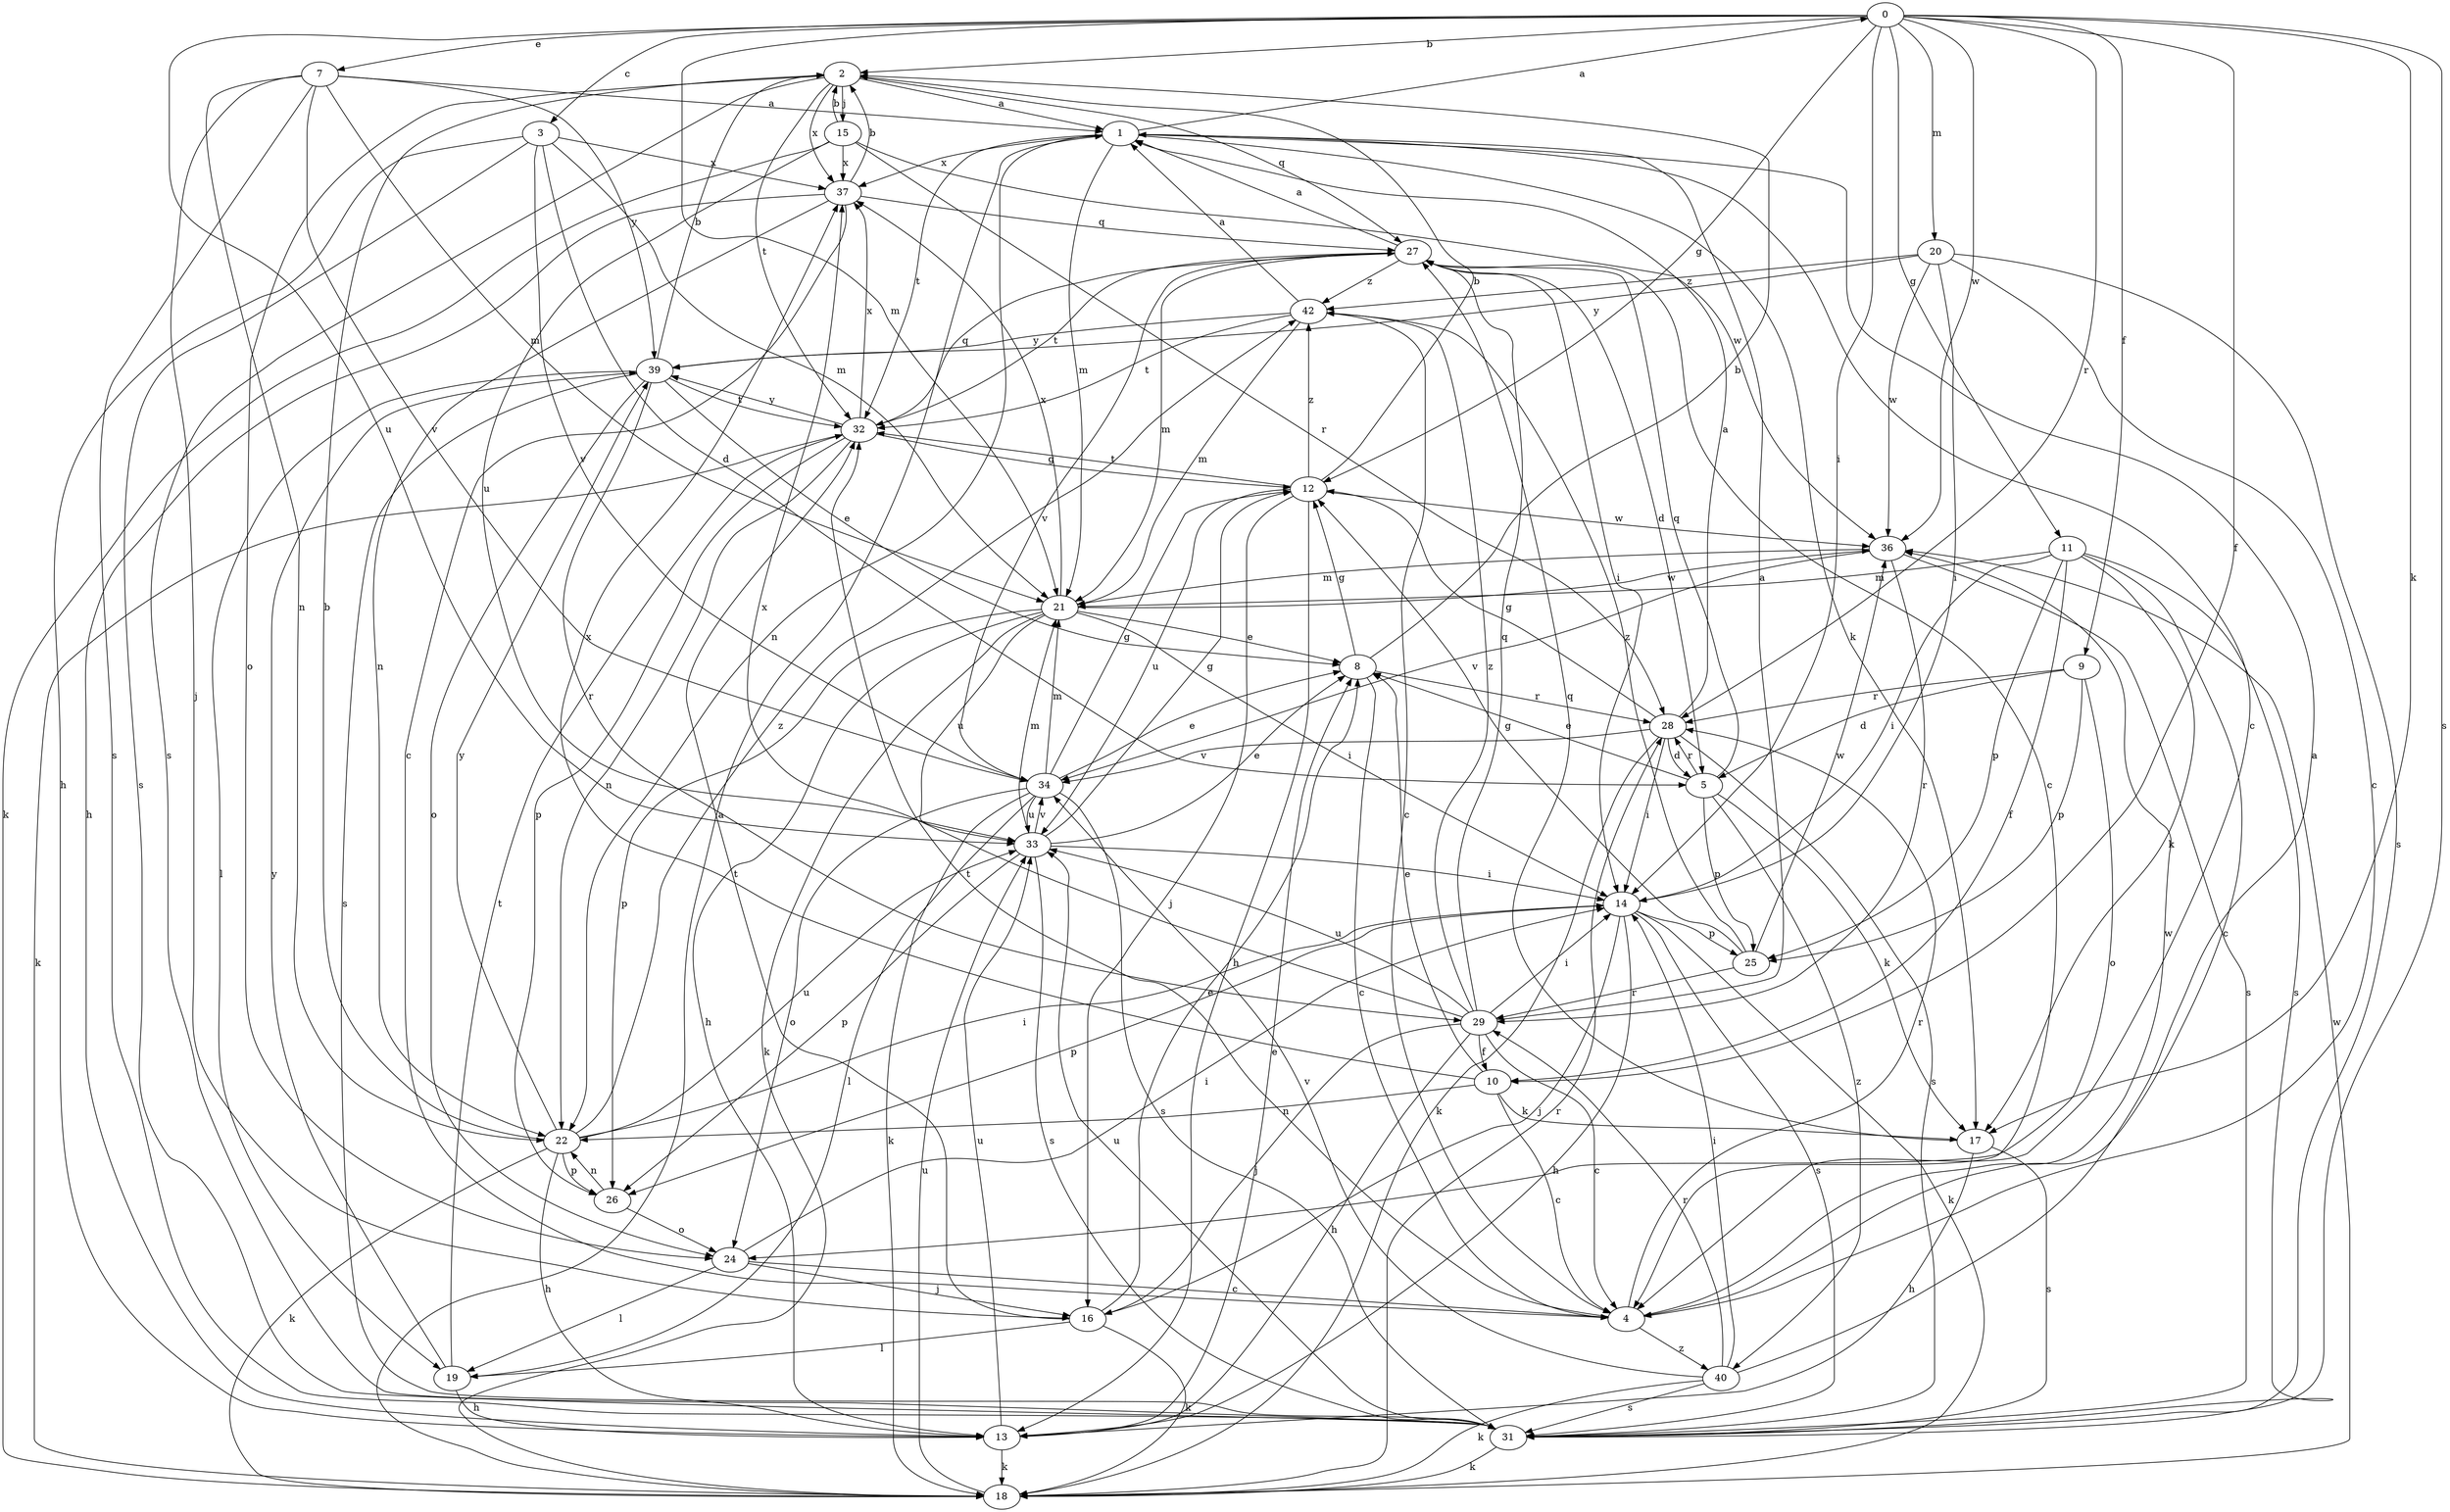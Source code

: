 strict digraph  {
0;
1;
2;
3;
4;
5;
7;
8;
9;
10;
11;
12;
13;
14;
15;
16;
17;
18;
19;
20;
21;
22;
24;
25;
26;
27;
28;
29;
31;
32;
33;
34;
36;
37;
39;
40;
42;
0 -> 2  [label=b];
0 -> 3  [label=c];
0 -> 7  [label=e];
0 -> 9  [label=f];
0 -> 10  [label=f];
0 -> 11  [label=g];
0 -> 12  [label=g];
0 -> 14  [label=i];
0 -> 17  [label=k];
0 -> 20  [label=m];
0 -> 21  [label=m];
0 -> 28  [label=r];
0 -> 31  [label=s];
0 -> 33  [label=u];
0 -> 36  [label=w];
1 -> 0  [label=a];
1 -> 4  [label=c];
1 -> 17  [label=k];
1 -> 21  [label=m];
1 -> 22  [label=n];
1 -> 32  [label=t];
1 -> 37  [label=x];
2 -> 1  [label=a];
2 -> 15  [label=j];
2 -> 24  [label=o];
2 -> 27  [label=q];
2 -> 31  [label=s];
2 -> 32  [label=t];
2 -> 37  [label=x];
3 -> 5  [label=d];
3 -> 13  [label=h];
3 -> 21  [label=m];
3 -> 31  [label=s];
3 -> 34  [label=v];
3 -> 37  [label=x];
4 -> 28  [label=r];
4 -> 32  [label=t];
4 -> 36  [label=w];
4 -> 40  [label=z];
5 -> 8  [label=e];
5 -> 17  [label=k];
5 -> 25  [label=p];
5 -> 27  [label=q];
5 -> 28  [label=r];
5 -> 40  [label=z];
7 -> 1  [label=a];
7 -> 16  [label=j];
7 -> 21  [label=m];
7 -> 22  [label=n];
7 -> 31  [label=s];
7 -> 34  [label=v];
7 -> 39  [label=y];
8 -> 2  [label=b];
8 -> 4  [label=c];
8 -> 12  [label=g];
8 -> 28  [label=r];
9 -> 5  [label=d];
9 -> 24  [label=o];
9 -> 25  [label=p];
9 -> 28  [label=r];
10 -> 4  [label=c];
10 -> 8  [label=e];
10 -> 17  [label=k];
10 -> 22  [label=n];
10 -> 37  [label=x];
11 -> 4  [label=c];
11 -> 10  [label=f];
11 -> 14  [label=i];
11 -> 17  [label=k];
11 -> 21  [label=m];
11 -> 25  [label=p];
11 -> 31  [label=s];
12 -> 2  [label=b];
12 -> 13  [label=h];
12 -> 16  [label=j];
12 -> 32  [label=t];
12 -> 33  [label=u];
12 -> 36  [label=w];
12 -> 42  [label=z];
13 -> 8  [label=e];
13 -> 18  [label=k];
13 -> 33  [label=u];
14 -> 13  [label=h];
14 -> 16  [label=j];
14 -> 18  [label=k];
14 -> 25  [label=p];
14 -> 26  [label=p];
14 -> 31  [label=s];
15 -> 2  [label=b];
15 -> 18  [label=k];
15 -> 28  [label=r];
15 -> 33  [label=u];
15 -> 36  [label=w];
15 -> 37  [label=x];
16 -> 8  [label=e];
16 -> 18  [label=k];
16 -> 19  [label=l];
16 -> 32  [label=t];
17 -> 13  [label=h];
17 -> 27  [label=q];
17 -> 31  [label=s];
18 -> 1  [label=a];
18 -> 28  [label=r];
18 -> 33  [label=u];
18 -> 36  [label=w];
19 -> 13  [label=h];
19 -> 32  [label=t];
19 -> 39  [label=y];
20 -> 4  [label=c];
20 -> 14  [label=i];
20 -> 31  [label=s];
20 -> 36  [label=w];
20 -> 39  [label=y];
20 -> 42  [label=z];
21 -> 8  [label=e];
21 -> 13  [label=h];
21 -> 14  [label=i];
21 -> 18  [label=k];
21 -> 26  [label=p];
21 -> 33  [label=u];
21 -> 36  [label=w];
21 -> 37  [label=x];
22 -> 2  [label=b];
22 -> 13  [label=h];
22 -> 14  [label=i];
22 -> 18  [label=k];
22 -> 26  [label=p];
22 -> 33  [label=u];
22 -> 39  [label=y];
22 -> 42  [label=z];
24 -> 4  [label=c];
24 -> 14  [label=i];
24 -> 16  [label=j];
24 -> 19  [label=l];
25 -> 12  [label=g];
25 -> 29  [label=r];
25 -> 36  [label=w];
25 -> 42  [label=z];
26 -> 22  [label=n];
26 -> 24  [label=o];
27 -> 1  [label=a];
27 -> 4  [label=c];
27 -> 5  [label=d];
27 -> 14  [label=i];
27 -> 21  [label=m];
27 -> 32  [label=t];
27 -> 34  [label=v];
27 -> 42  [label=z];
28 -> 1  [label=a];
28 -> 5  [label=d];
28 -> 12  [label=g];
28 -> 14  [label=i];
28 -> 18  [label=k];
28 -> 31  [label=s];
28 -> 34  [label=v];
29 -> 1  [label=a];
29 -> 4  [label=c];
29 -> 10  [label=f];
29 -> 13  [label=h];
29 -> 14  [label=i];
29 -> 16  [label=j];
29 -> 27  [label=q];
29 -> 33  [label=u];
29 -> 37  [label=x];
29 -> 42  [label=z];
31 -> 18  [label=k];
31 -> 33  [label=u];
32 -> 12  [label=g];
32 -> 18  [label=k];
32 -> 22  [label=n];
32 -> 26  [label=p];
32 -> 27  [label=q];
32 -> 37  [label=x];
32 -> 39  [label=y];
33 -> 8  [label=e];
33 -> 12  [label=g];
33 -> 14  [label=i];
33 -> 21  [label=m];
33 -> 26  [label=p];
33 -> 31  [label=s];
33 -> 34  [label=v];
34 -> 8  [label=e];
34 -> 12  [label=g];
34 -> 18  [label=k];
34 -> 19  [label=l];
34 -> 21  [label=m];
34 -> 24  [label=o];
34 -> 31  [label=s];
34 -> 33  [label=u];
36 -> 21  [label=m];
36 -> 29  [label=r];
36 -> 31  [label=s];
36 -> 34  [label=v];
37 -> 2  [label=b];
37 -> 4  [label=c];
37 -> 13  [label=h];
37 -> 22  [label=n];
37 -> 27  [label=q];
39 -> 2  [label=b];
39 -> 8  [label=e];
39 -> 19  [label=l];
39 -> 24  [label=o];
39 -> 29  [label=r];
39 -> 31  [label=s];
39 -> 32  [label=t];
40 -> 1  [label=a];
40 -> 14  [label=i];
40 -> 18  [label=k];
40 -> 29  [label=r];
40 -> 31  [label=s];
40 -> 34  [label=v];
42 -> 1  [label=a];
42 -> 4  [label=c];
42 -> 21  [label=m];
42 -> 32  [label=t];
42 -> 39  [label=y];
}
